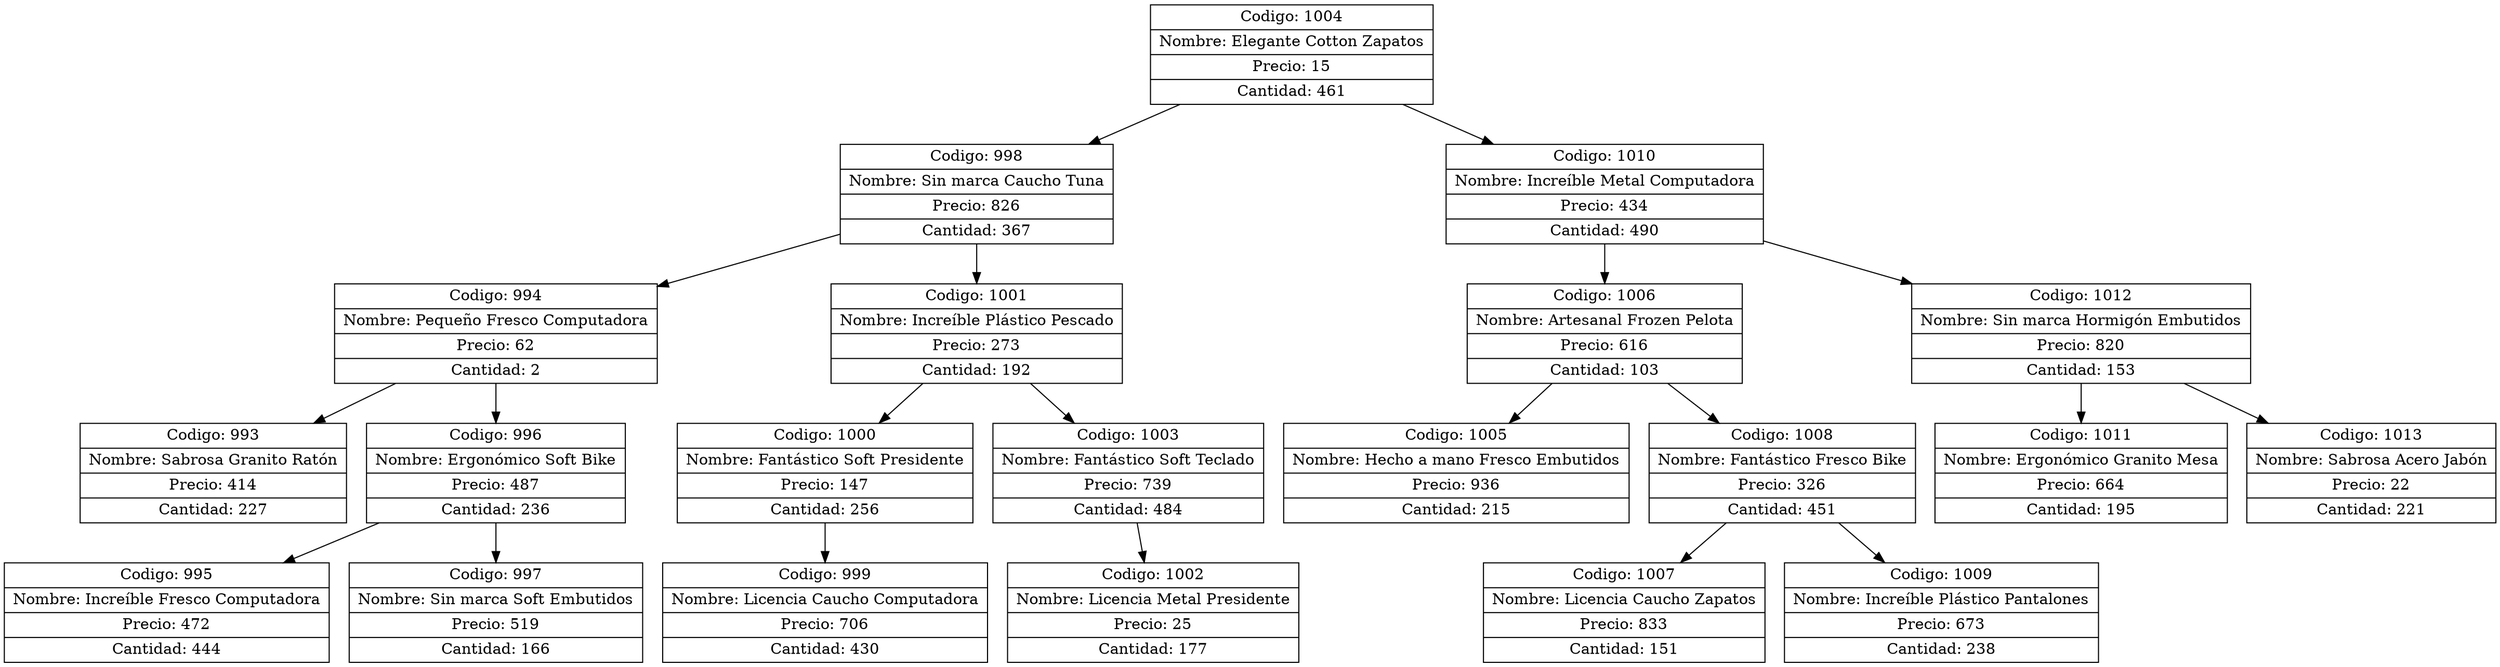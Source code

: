 digraph G{
node[shape="box" shape="record"]
nodo1004[label="{ Codigo: 1004 | Nombre: Elegante Cotton Zapatos | Precio: 15 | Cantidad: 461}"];
nodo998[label="{ Codigo: 998 | Nombre: Sin marca Caucho Tuna | Precio: 826 | Cantidad: 367}"];
nodo994[label="{ Codigo: 994 | Nombre: Pequeño Fresco Computadora | Precio: 62 | Cantidad: 2}"];
nodo993[label="{ Codigo: 993 | Nombre: Sabrosa Granito Ratón | Precio: 414 | Cantidad: 227}"];
nodo994->nodo993;
nodo996[label="{ Codigo: 996 | Nombre: Ergonómico Soft Bike | Precio: 487 | Cantidad: 236}"];
nodo995[label="{ Codigo: 995 | Nombre: Increíble Fresco Computadora | Precio: 472 | Cantidad: 444}"];
nodo996->nodo995;
nodo997[label="{ Codigo: 997 | Nombre: Sin marca Soft Embutidos | Precio: 519 | Cantidad: 166}"];
nodo996->nodo997;
nodo994->nodo996;
nodo998->nodo994;
nodo1001[label="{ Codigo: 1001 | Nombre: Increíble Plástico Pescado | Precio: 273 | Cantidad: 192}"];
nodo1000[label="{ Codigo: 1000 | Nombre: Fantástico Soft Presidente | Precio: 147 | Cantidad: 256}"];
nodo999[label="{ Codigo: 999 | Nombre: Licencia Caucho Computadora | Precio: 706 | Cantidad: 430}"];
nodo1000->nodo999;
nodo1001->nodo1000;
nodo1003[label="{ Codigo: 1003 | Nombre: Fantástico Soft Teclado | Precio: 739 | Cantidad: 484}"];
nodo1002[label="{ Codigo: 1002 | Nombre: Licencia Metal Presidente | Precio: 25 | Cantidad: 177}"];
nodo1003->nodo1002;
nodo1001->nodo1003;
nodo998->nodo1001;
nodo1004->nodo998;
nodo1010[label="{ Codigo: 1010 | Nombre: Increíble Metal Computadora | Precio: 434 | Cantidad: 490}"];
nodo1006[label="{ Codigo: 1006 | Nombre: Artesanal Frozen Pelota | Precio: 616 | Cantidad: 103}"];
nodo1005[label="{ Codigo: 1005 | Nombre: Hecho a mano Fresco Embutidos | Precio: 936 | Cantidad: 215}"];
nodo1006->nodo1005;
nodo1008[label="{ Codigo: 1008 | Nombre: Fantástico Fresco Bike | Precio: 326 | Cantidad: 451}"];
nodo1007[label="{ Codigo: 1007 | Nombre: Licencia Caucho Zapatos | Precio: 833 | Cantidad: 151}"];
nodo1008->nodo1007;
nodo1009[label="{ Codigo: 1009 | Nombre: Increíble Plástico Pantalones | Precio: 673 | Cantidad: 238}"];
nodo1008->nodo1009;
nodo1006->nodo1008;
nodo1010->nodo1006;
nodo1012[label="{ Codigo: 1012 | Nombre: Sin marca Hormigón Embutidos | Precio: 820 | Cantidad: 153}"];
nodo1011[label="{ Codigo: 1011 | Nombre: Ergonómico Granito Mesa | Precio: 664 | Cantidad: 195}"];
nodo1012->nodo1011;
nodo1013[label="{ Codigo: 1013 | Nombre: Sabrosa Acero Jabón | Precio: 22 | Cantidad: 221}"];
nodo1012->nodo1013;
nodo1010->nodo1012;
nodo1004->nodo1010;
}
